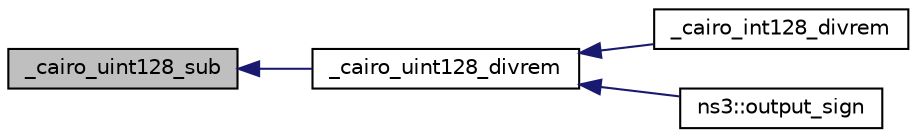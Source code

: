 digraph "_cairo_uint128_sub"
{
  edge [fontname="Helvetica",fontsize="10",labelfontname="Helvetica",labelfontsize="10"];
  node [fontname="Helvetica",fontsize="10",shape=record];
  rankdir="LR";
  Node1 [label="_cairo_uint128_sub",height=0.2,width=0.4,color="black", fillcolor="grey75", style="filled", fontcolor="black"];
  Node1 -> Node2 [dir="back",color="midnightblue",fontsize="10",style="solid"];
  Node2 [label="_cairo_uint128_divrem",height=0.2,width=0.4,color="black", fillcolor="white", style="filled",URL="$d2/d34/cairo-wideint_8c.html#aa5b44959de79561b14816b46060cc926"];
  Node2 -> Node3 [dir="back",color="midnightblue",fontsize="10",style="solid"];
  Node3 [label="_cairo_int128_divrem",height=0.2,width=0.4,color="black", fillcolor="white", style="filled",URL="$d2/d34/cairo-wideint_8c.html#a4c45eec51f48e51ac3d1f592be74b6be"];
  Node2 -> Node4 [dir="back",color="midnightblue",fontsize="10",style="solid"];
  Node4 [label="ns3::output_sign",height=0.2,width=0.4,color="black", fillcolor="white", style="filled",URL="$df/dc6/group__highprec.html#gabc1eadf47a990215c1b0b131d4f52cf9"];
}
